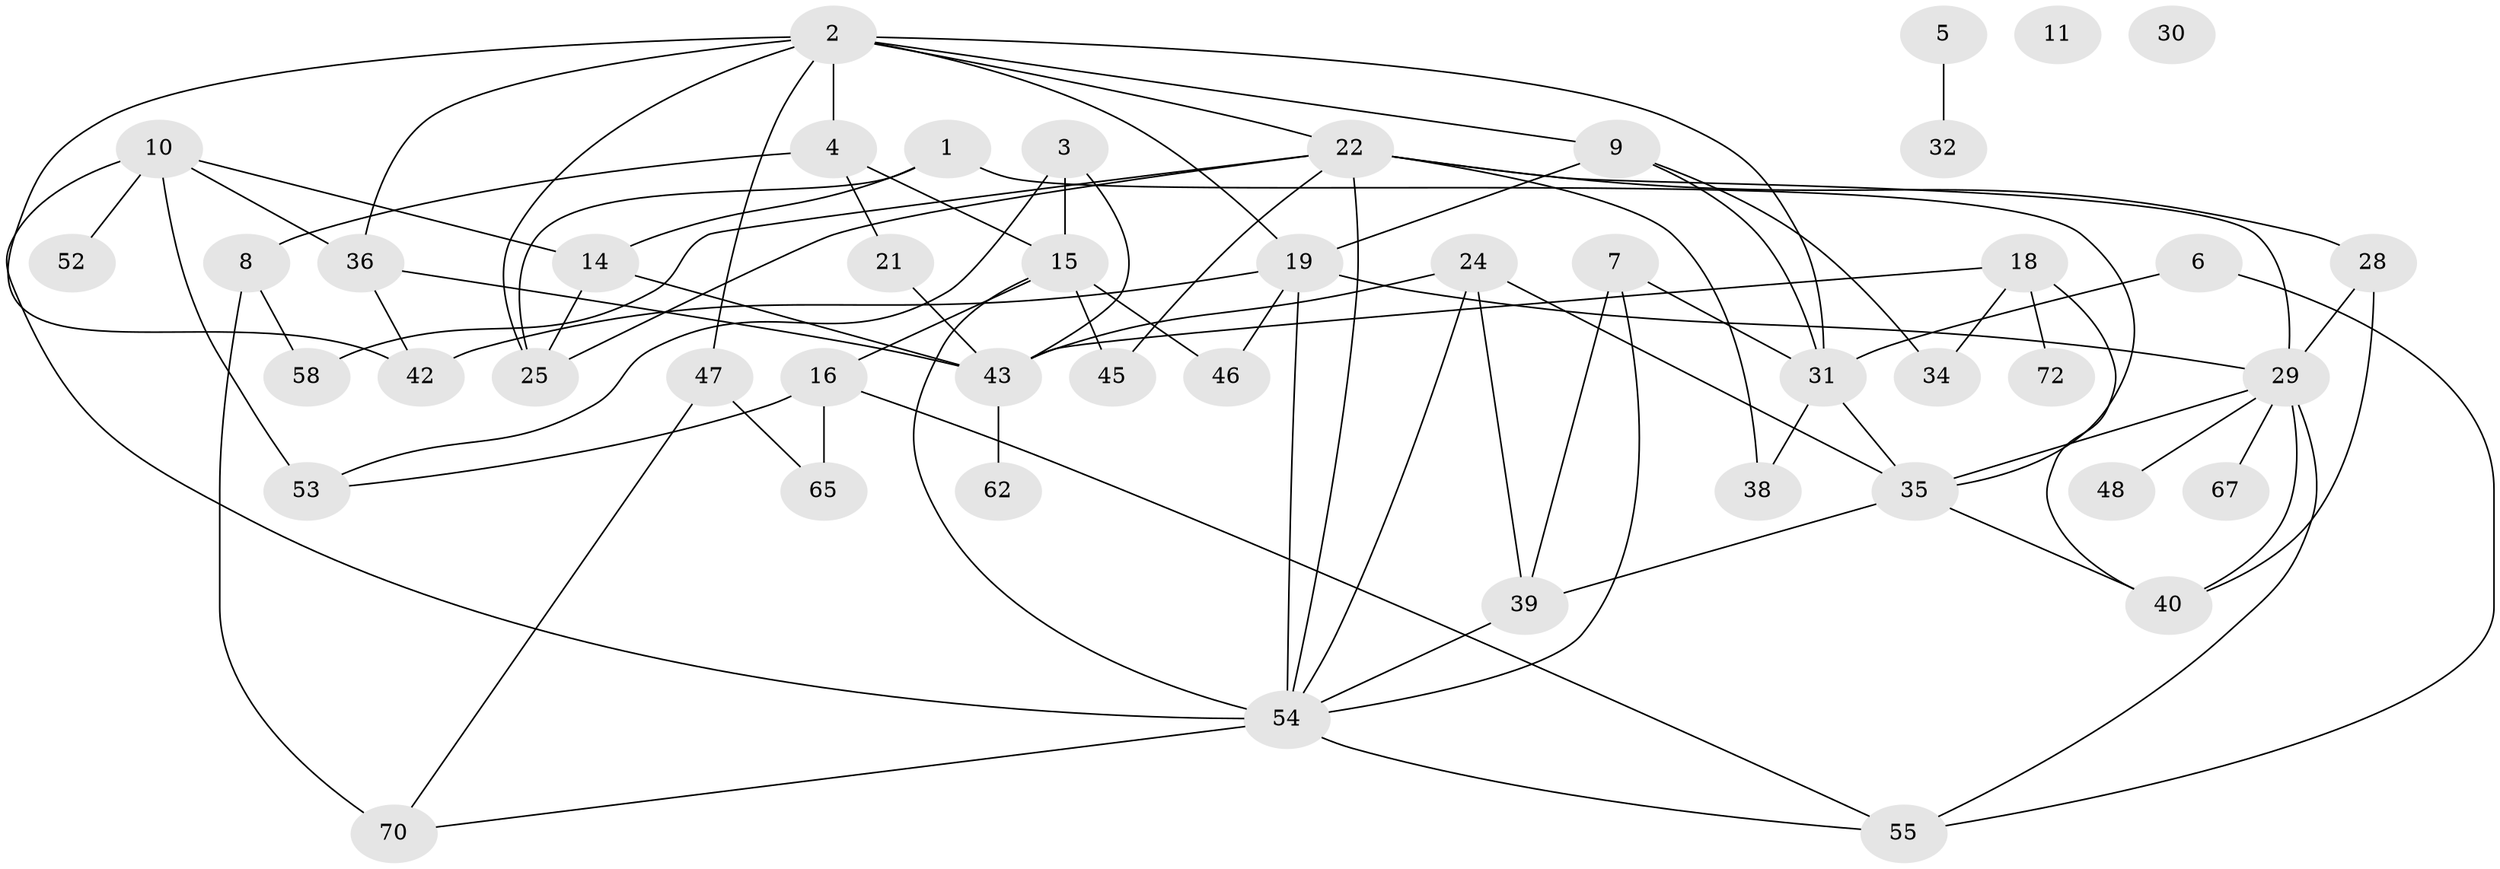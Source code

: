 // original degree distribution, {2: 0.2916666666666667, 5: 0.08333333333333333, 3: 0.2222222222222222, 1: 0.125, 0: 0.027777777777777776, 4: 0.1527777777777778, 6: 0.05555555555555555, 7: 0.041666666666666664}
// Generated by graph-tools (version 1.1) at 2025/41/03/06/25 10:41:21]
// undirected, 47 vertices, 82 edges
graph export_dot {
graph [start="1"]
  node [color=gray90,style=filled];
  1 [super="+12"];
  2 [super="+59"];
  3;
  4 [super="+37"];
  5;
  6;
  7 [super="+26"];
  8 [super="+64"];
  9 [super="+13"];
  10 [super="+17"];
  11;
  14 [super="+20"];
  15 [super="+68"];
  16 [super="+27"];
  18 [super="+23"];
  19;
  21;
  22 [super="+57"];
  24 [super="+49"];
  25 [super="+60"];
  28 [super="+41"];
  29 [super="+69"];
  30;
  31 [super="+33"];
  32 [super="+61"];
  34;
  35 [super="+71"];
  36 [super="+50"];
  38;
  39 [super="+44"];
  40 [super="+51"];
  42;
  43 [super="+63"];
  45;
  46;
  47;
  48;
  52;
  53 [super="+56"];
  54 [super="+66"];
  55;
  58;
  62;
  65;
  67;
  70;
  72;
  1 -- 35;
  1 -- 14;
  1 -- 25;
  2 -- 36;
  2 -- 47;
  2 -- 22;
  2 -- 31;
  2 -- 19;
  2 -- 4;
  2 -- 9;
  2 -- 42;
  2 -- 25;
  3 -- 43;
  3 -- 15;
  3 -- 53;
  4 -- 8;
  4 -- 21;
  4 -- 15;
  5 -- 32;
  6 -- 55;
  6 -- 31;
  7 -- 31;
  7 -- 39;
  7 -- 54;
  8 -- 70;
  8 -- 58;
  9 -- 31;
  9 -- 34;
  9 -- 19;
  10 -- 54;
  10 -- 14;
  10 -- 52;
  10 -- 53;
  10 -- 36;
  14 -- 43;
  14 -- 25;
  15 -- 45;
  15 -- 16;
  15 -- 54;
  15 -- 46;
  16 -- 53;
  16 -- 55;
  16 -- 65 [weight=2];
  18 -- 34;
  18 -- 72;
  18 -- 43;
  18 -- 40;
  19 -- 29;
  19 -- 42;
  19 -- 46;
  19 -- 54;
  21 -- 43;
  22 -- 25;
  22 -- 28;
  22 -- 45;
  22 -- 58;
  22 -- 38;
  22 -- 54;
  22 -- 29;
  24 -- 54 [weight=2];
  24 -- 39;
  24 -- 43;
  24 -- 35;
  28 -- 29;
  28 -- 40;
  29 -- 48;
  29 -- 35;
  29 -- 67;
  29 -- 55;
  29 -- 40;
  31 -- 35;
  31 -- 38;
  35 -- 39;
  35 -- 40;
  36 -- 42;
  36 -- 43;
  39 -- 54;
  43 -- 62;
  47 -- 65;
  47 -- 70;
  54 -- 55;
  54 -- 70;
}
